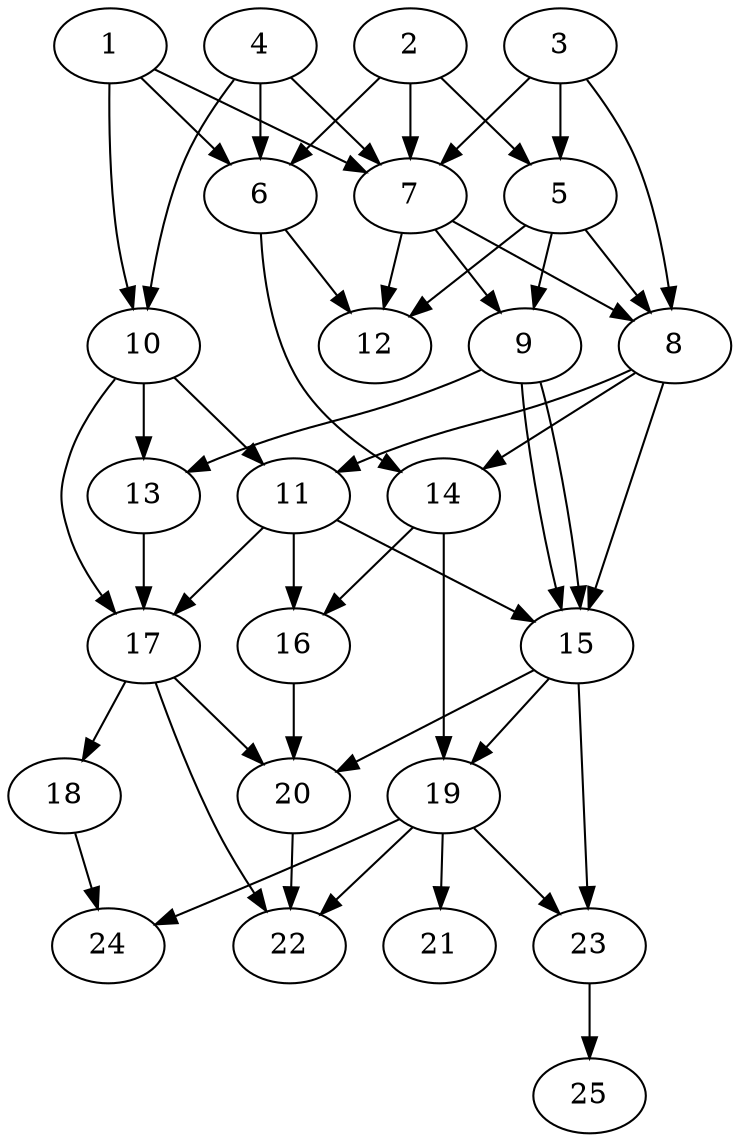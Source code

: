 // DAG automatically generated by daggen at Tue Jul 18 11:30:58 2017
// ./daggen --dot -n 25 --fat 0.5 --regular 0.8 --density 0.8 --jump 2 
digraph G {
  1 [size="214174374315", alpha="0.00"]
  1 -> 6 [size ="209715200"]
  1 -> 7 [size ="209715200"]
  1 -> 10 [size ="209715200"]
  2 [size="13903557546", alpha="0.11"]
  2 -> 5 [size ="536870912"]
  2 -> 6 [size ="536870912"]
  2 -> 7 [size ="536870912"]
  3 [size="368293445632", alpha="0.09"]
  3 -> 5 [size ="411041792"]
  3 -> 7 [size ="411041792"]
  3 -> 8 [size ="411041792"]
  4 [size="5244053141", alpha="0.17"]
  4 -> 6 [size ="209715200"]
  4 -> 7 [size ="209715200"]
  4 -> 10 [size ="209715200"]
  5 [size="10090606494", alpha="0.01"]
  5 -> 8 [size ="838860800"]
  5 -> 9 [size ="838860800"]
  5 -> 12 [size ="838860800"]
  6 [size="837327387417", alpha="0.13"]
  6 -> 12 [size ="838860800"]
  6 -> 14 [size ="838860800"]
  7 [size="39119519147", alpha="0.01"]
  7 -> 8 [size ="838860800"]
  7 -> 9 [size ="838860800"]
  7 -> 12 [size ="838860800"]
  8 [size="18751989835", alpha="0.04"]
  8 -> 11 [size ="679477248"]
  8 -> 14 [size ="679477248"]
  8 -> 15 [size ="679477248"]
  9 [size="1073741824000", alpha="0.14"]
  9 -> 13 [size ="838860800"]
  9 -> 15 [size ="838860800"]
  9 -> 15 [size ="838860800"]
  10 [size="748690288632", alpha="0.06"]
  10 -> 11 [size ="536870912"]
  10 -> 13 [size ="536870912"]
  10 -> 17 [size ="536870912"]
  11 [size="117211851463", alpha="0.01"]
  11 -> 15 [size ="411041792"]
  11 -> 16 [size ="411041792"]
  11 -> 17 [size ="411041792"]
  12 [size="1984866096", alpha="0.06"]
  13 [size="1181184443", alpha="0.01"]
  13 -> 17 [size ="33554432"]
  14 [size="1685926935", alpha="0.19"]
  14 -> 16 [size ="33554432"]
  14 -> 19 [size ="33554432"]
  15 [size="5875047420", alpha="0.04"]
  15 -> 19 [size ="209715200"]
  15 -> 20 [size ="209715200"]
  15 -> 23 [size ="209715200"]
  16 [size="6086516552", alpha="0.13"]
  16 -> 20 [size ="536870912"]
  17 [size="212681899738", alpha="0.02"]
  17 -> 18 [size ="209715200"]
  17 -> 20 [size ="209715200"]
  17 -> 22 [size ="209715200"]
  18 [size="9050448505", alpha="0.01"]
  18 -> 24 [size ="209715200"]
  19 [size="549755813888", alpha="0.01"]
  19 -> 21 [size ="536870912"]
  19 -> 22 [size ="536870912"]
  19 -> 23 [size ="536870912"]
  19 -> 24 [size ="536870912"]
  20 [size="110700012994", alpha="0.06"]
  20 -> 22 [size ="75497472"]
  21 [size="13864117690", alpha="0.10"]
  22 [size="134217728000", alpha="0.18"]
  23 [size="6523417520", alpha="0.03"]
  23 -> 25 [size ="209715200"]
  24 [size="10894728043", alpha="0.18"]
  25 [size="12165399598", alpha="0.10"]
}
